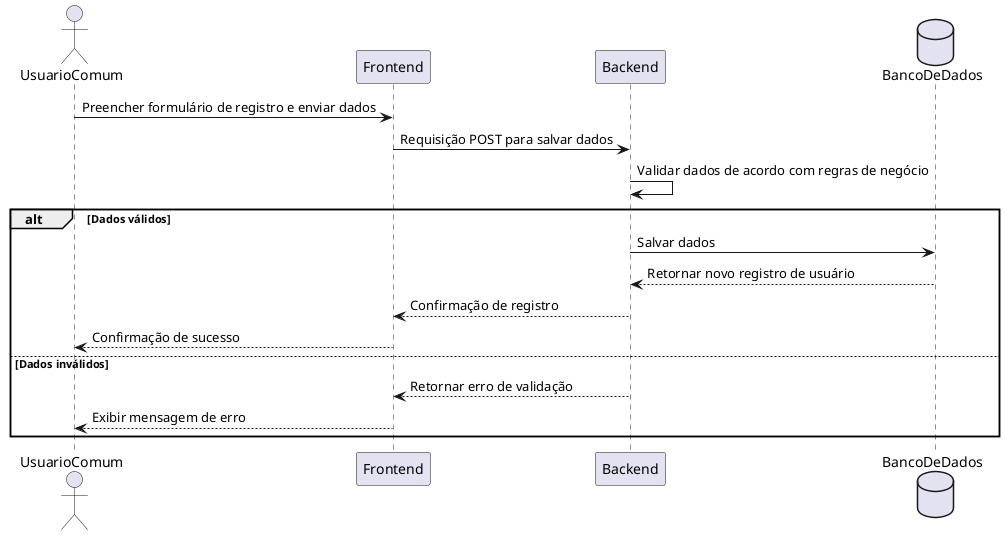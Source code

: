 @startuml
' Diagrama de sequência para Registrar Usuário
actor UsuarioComum
participant Frontend
participant Backend
database BancoDeDados

UsuarioComum -> Frontend : Preencher formulário de registro e enviar dados
Frontend -> Backend : Requisição POST para salvar dados
Backend -> Backend : Validar dados de acordo com regras de negócio

alt Dados válidos
    Backend -> BancoDeDados : Salvar dados
    BancoDeDados --> Backend : Retornar novo registro de usuário
    Backend --> Frontend : Confirmação de registro
    Frontend --> UsuarioComum : Confirmação de sucesso
else Dados inválidos
    Backend --> Frontend : Retornar erro de validação
    Frontend --> UsuarioComum : Exibir mensagem de erro
end
@enduml